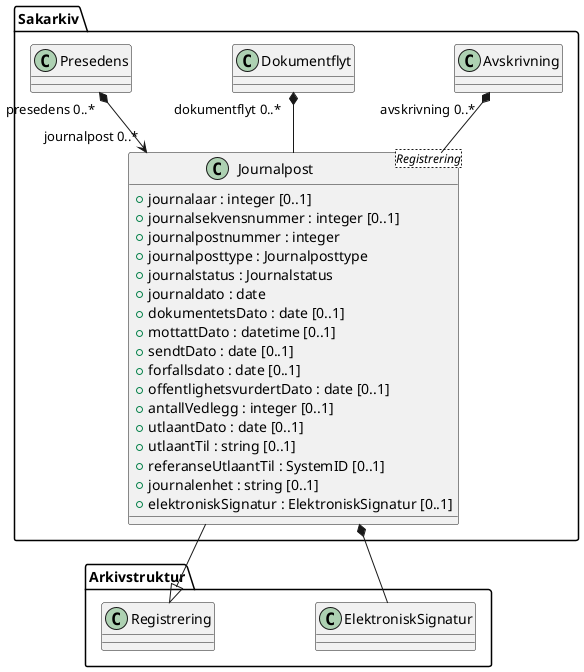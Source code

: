@startuml
skinparam nodesep 100
class Sakarkiv.Journalpost <Registrering> {
  +journalaar : integer [0..1]
  +journalsekvensnummer : integer [0..1]
  +journalpostnummer : integer
  +journalposttype : Journalposttype
  +journalstatus : Journalstatus
  +journaldato : date
  +dokumentetsDato : date [0..1]
  +mottattDato : datetime [0..1]
  +sendtDato : date [0..1]
  +forfallsdato : date [0..1]
  +offentlighetsvurdertDato : date [0..1]
  +antallVedlegg : integer [0..1]
  +utlaantDato : date [0..1]
  +utlaantTil : string [0..1]
  +referanseUtlaantTil : SystemID [0..1]
  +journalenhet : string [0..1]
  +elektroniskSignatur : ElektroniskSignatur [0..1]
}
Sakarkiv.Avskrivning "avskrivning 0..*" *-- Sakarkiv.Journalpost
Sakarkiv.Dokumentflyt "dokumentflyt 0..*" *-- Sakarkiv.Journalpost
Sakarkiv.Journalpost *-- Arkivstruktur.ElektroniskSignatur
Sakarkiv.Presedens "presedens 0..*" *--> "journalpost 0..*" Sakarkiv.Journalpost
Arkivstruktur.Registrering <|-- Sakarkiv.Journalpost
@enduml
